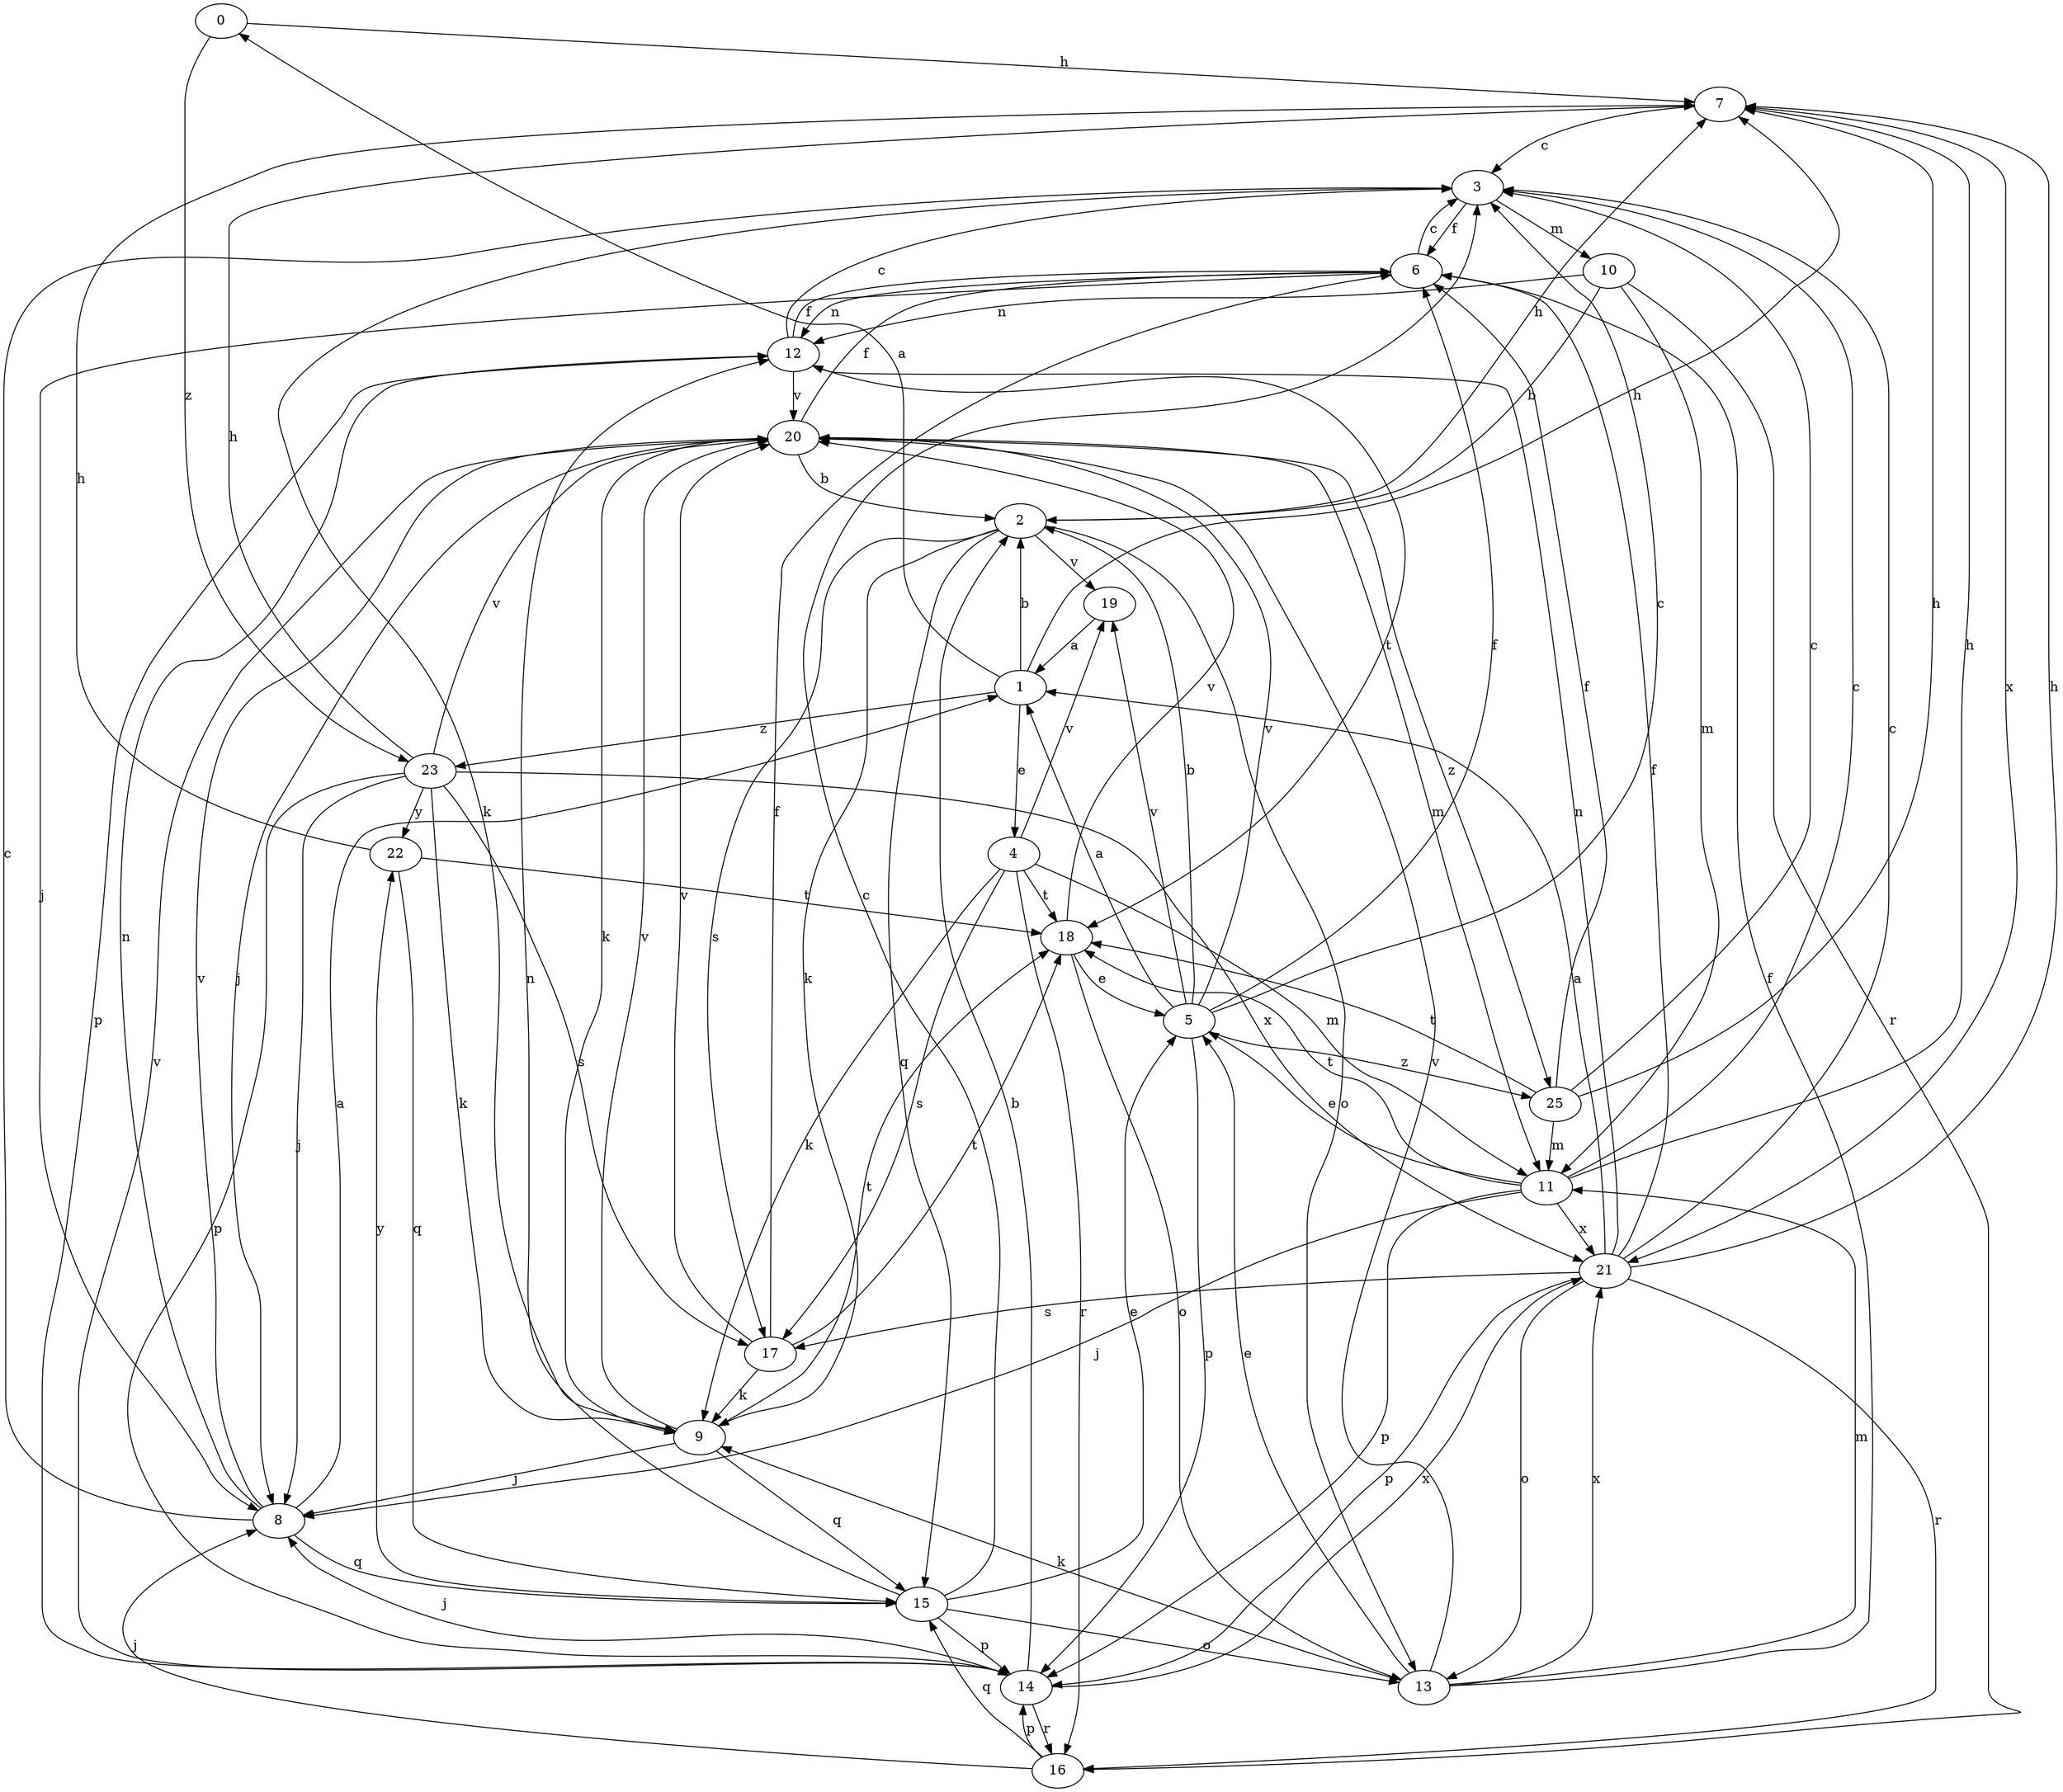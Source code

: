strict digraph  {
0;
1;
2;
3;
4;
5;
6;
7;
8;
9;
10;
11;
12;
13;
14;
15;
16;
17;
18;
19;
20;
21;
22;
23;
25;
0 -> 7  [label=h];
0 -> 23  [label=z];
1 -> 0  [label=a];
1 -> 2  [label=b];
1 -> 4  [label=e];
1 -> 7  [label=h];
1 -> 23  [label=z];
2 -> 7  [label=h];
2 -> 9  [label=k];
2 -> 13  [label=o];
2 -> 15  [label=q];
2 -> 17  [label=s];
2 -> 19  [label=v];
3 -> 6  [label=f];
3 -> 9  [label=k];
3 -> 10  [label=m];
4 -> 9  [label=k];
4 -> 11  [label=m];
4 -> 16  [label=r];
4 -> 17  [label=s];
4 -> 18  [label=t];
4 -> 19  [label=v];
5 -> 1  [label=a];
5 -> 2  [label=b];
5 -> 3  [label=c];
5 -> 6  [label=f];
5 -> 14  [label=p];
5 -> 19  [label=v];
5 -> 20  [label=v];
5 -> 25  [label=z];
6 -> 3  [label=c];
6 -> 8  [label=j];
6 -> 12  [label=n];
7 -> 3  [label=c];
7 -> 21  [label=x];
8 -> 1  [label=a];
8 -> 3  [label=c];
8 -> 12  [label=n];
8 -> 15  [label=q];
8 -> 20  [label=v];
9 -> 8  [label=j];
9 -> 15  [label=q];
9 -> 18  [label=t];
9 -> 20  [label=v];
10 -> 2  [label=b];
10 -> 11  [label=m];
10 -> 12  [label=n];
10 -> 16  [label=r];
11 -> 3  [label=c];
11 -> 5  [label=e];
11 -> 7  [label=h];
11 -> 8  [label=j];
11 -> 14  [label=p];
11 -> 18  [label=t];
11 -> 21  [label=x];
12 -> 3  [label=c];
12 -> 6  [label=f];
12 -> 14  [label=p];
12 -> 18  [label=t];
12 -> 20  [label=v];
13 -> 5  [label=e];
13 -> 6  [label=f];
13 -> 9  [label=k];
13 -> 11  [label=m];
13 -> 20  [label=v];
13 -> 21  [label=x];
14 -> 2  [label=b];
14 -> 8  [label=j];
14 -> 16  [label=r];
14 -> 20  [label=v];
14 -> 21  [label=x];
15 -> 3  [label=c];
15 -> 5  [label=e];
15 -> 12  [label=n];
15 -> 13  [label=o];
15 -> 14  [label=p];
15 -> 22  [label=y];
16 -> 8  [label=j];
16 -> 14  [label=p];
16 -> 15  [label=q];
17 -> 6  [label=f];
17 -> 9  [label=k];
17 -> 18  [label=t];
17 -> 20  [label=v];
18 -> 5  [label=e];
18 -> 13  [label=o];
18 -> 20  [label=v];
19 -> 1  [label=a];
20 -> 2  [label=b];
20 -> 6  [label=f];
20 -> 8  [label=j];
20 -> 9  [label=k];
20 -> 11  [label=m];
20 -> 25  [label=z];
21 -> 1  [label=a];
21 -> 3  [label=c];
21 -> 6  [label=f];
21 -> 7  [label=h];
21 -> 12  [label=n];
21 -> 13  [label=o];
21 -> 14  [label=p];
21 -> 16  [label=r];
21 -> 17  [label=s];
22 -> 7  [label=h];
22 -> 15  [label=q];
22 -> 18  [label=t];
23 -> 7  [label=h];
23 -> 8  [label=j];
23 -> 9  [label=k];
23 -> 14  [label=p];
23 -> 17  [label=s];
23 -> 20  [label=v];
23 -> 21  [label=x];
23 -> 22  [label=y];
25 -> 3  [label=c];
25 -> 6  [label=f];
25 -> 7  [label=h];
25 -> 11  [label=m];
25 -> 18  [label=t];
}
